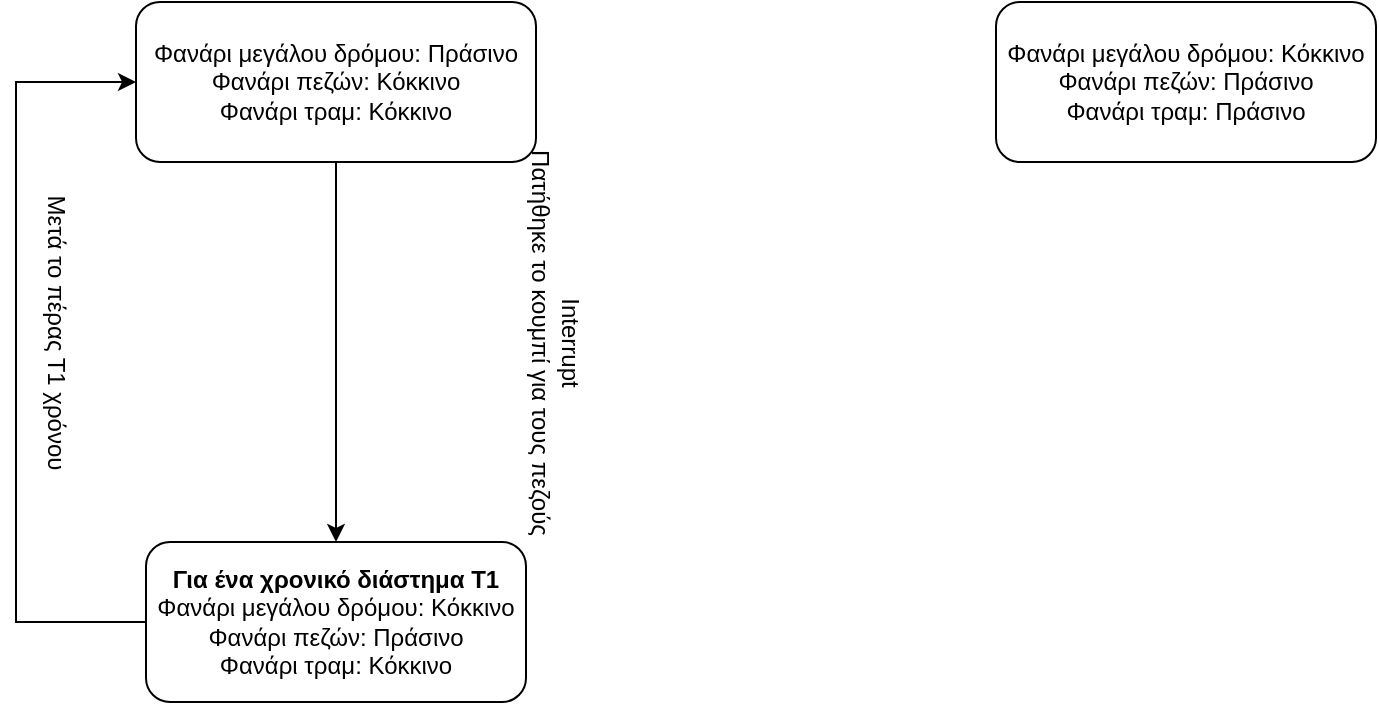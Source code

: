 <mxfile version="21.1.1" type="google">
  <diagram id="C5RBs43oDa-KdzZeNtuy" name="Page-1">
    <mxGraphModel grid="1" page="1" gridSize="10" guides="1" tooltips="1" connect="1" arrows="1" fold="1" pageScale="1" pageWidth="827" pageHeight="1169" math="0" shadow="0">
      <root>
        <mxCell id="WIyWlLk6GJQsqaUBKTNV-0" />
        <mxCell id="WIyWlLk6GJQsqaUBKTNV-1" parent="WIyWlLk6GJQsqaUBKTNV-0" />
        <mxCell id="AtxcrGBl7O9khGKJAv3k-2" style="edgeStyle=orthogonalEdgeStyle;rounded=0;orthogonalLoop=1;jettySize=auto;html=1;entryX=0.5;entryY=0;entryDx=0;entryDy=0;" edge="1" parent="WIyWlLk6GJQsqaUBKTNV-1" source="WIyWlLk6GJQsqaUBKTNV-3" target="l5k74pO5Fn1SWW0IyM2e-6">
          <mxGeometry relative="1" as="geometry" />
        </mxCell>
        <mxCell id="WIyWlLk6GJQsqaUBKTNV-3" value="&lt;div&gt;Φανάρι μεγάλου δρόμου: Πράσινο&lt;/div&gt;&lt;div&gt;Φανάρι πεζών: Κόκκινο&lt;/div&gt;&lt;div&gt;Φανάρι τραμ: Κόκκινο&lt;br&gt;&lt;/div&gt;" style="rounded=1;whiteSpace=wrap;html=1;fontSize=12;glass=0;strokeWidth=1;shadow=0;" vertex="1" parent="WIyWlLk6GJQsqaUBKTNV-1">
          <mxGeometry x="110" y="100" width="200" height="80" as="geometry" />
        </mxCell>
        <mxCell id="AtxcrGBl7O9khGKJAv3k-5" style="edgeStyle=orthogonalEdgeStyle;rounded=0;orthogonalLoop=1;jettySize=auto;html=1;entryX=0;entryY=0.5;entryDx=0;entryDy=0;" edge="1" parent="WIyWlLk6GJQsqaUBKTNV-1" source="l5k74pO5Fn1SWW0IyM2e-6" target="WIyWlLk6GJQsqaUBKTNV-3">
          <mxGeometry relative="1" as="geometry">
            <Array as="points">
              <mxPoint x="50" y="410" />
              <mxPoint x="50" y="140" />
            </Array>
          </mxGeometry>
        </mxCell>
        <mxCell id="l5k74pO5Fn1SWW0IyM2e-6" value="&lt;div&gt;&lt;b&gt;Για ένα χρονικό διάστημα Τ1&lt;/b&gt;&lt;br&gt;&lt;/div&gt;&lt;div&gt;Φανάρι μεγάλου δρόμου: Κόκκινο&lt;/div&gt;&lt;div&gt;Φανάρι πεζών: Πράσινο&lt;br&gt;&lt;/div&gt;&lt;div&gt;Φανάρι τραμ: Κόκκινο&lt;br&gt;&lt;/div&gt;" style="rounded=1;whiteSpace=wrap;html=1;fontSize=12;glass=0;strokeWidth=1;shadow=0;" vertex="1" parent="WIyWlLk6GJQsqaUBKTNV-1">
          <mxGeometry x="115" y="370" width="190" height="80" as="geometry" />
        </mxCell>
        <mxCell id="AtxcrGBl7O9khGKJAv3k-1" value="&lt;div&gt;Φανάρι μεγάλου δρόμου: Κόκκινο&lt;/div&gt;&lt;div&gt;Φανάρι πεζών: Πράσινο&lt;/div&gt;&lt;div&gt;Φανάρι τραμ: Πράσινο&lt;br&gt;&lt;/div&gt;" style="rounded=1;whiteSpace=wrap;html=1;fontSize=12;glass=0;strokeWidth=1;shadow=0;" vertex="1" parent="WIyWlLk6GJQsqaUBKTNV-1">
          <mxGeometry x="540" y="100" width="190" height="80" as="geometry" />
        </mxCell>
        <mxCell id="AtxcrGBl7O9khGKJAv3k-3" value="&lt;div&gt;Interrupt&lt;/div&gt;&lt;div&gt;Πατήθηκε το κουμπί για τους πεζούς&lt;br&gt;&lt;/div&gt;" style="text;html=1;align=center;verticalAlign=middle;resizable=0;points=[];autosize=1;strokeColor=none;fillColor=none;rotation=90;" vertex="1" parent="WIyWlLk6GJQsqaUBKTNV-1">
          <mxGeometry x="210" y="250" width="220" height="40" as="geometry" />
        </mxCell>
        <mxCell id="AtxcrGBl7O9khGKJAv3k-6" value="Μετά το πέρας Τ1 χρόνου" style="text;html=1;align=center;verticalAlign=middle;resizable=0;points=[];autosize=1;strokeColor=none;fillColor=none;rotation=90;" vertex="1" parent="WIyWlLk6GJQsqaUBKTNV-1">
          <mxGeometry x="-10" y="250" width="160" height="30" as="geometry" />
        </mxCell>
      </root>
    </mxGraphModel>
  </diagram>
</mxfile>
